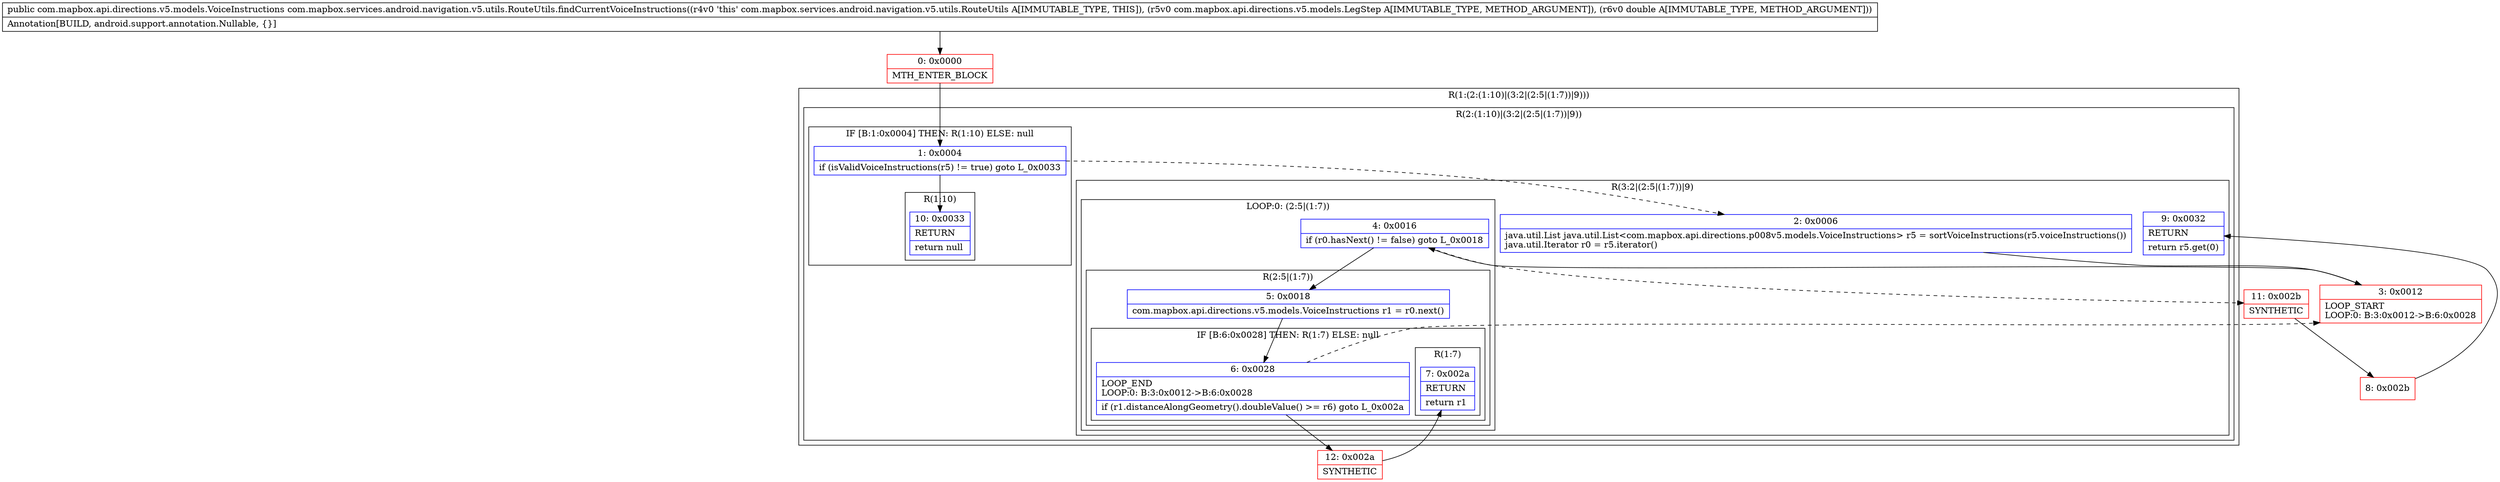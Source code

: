 digraph "CFG forcom.mapbox.services.android.navigation.v5.utils.RouteUtils.findCurrentVoiceInstructions(Lcom\/mapbox\/api\/directions\/v5\/models\/LegStep;D)Lcom\/mapbox\/api\/directions\/v5\/models\/VoiceInstructions;" {
subgraph cluster_Region_1929489228 {
label = "R(1:(2:(1:10)|(3:2|(2:5|(1:7))|9)))";
node [shape=record,color=blue];
subgraph cluster_Region_2005500883 {
label = "R(2:(1:10)|(3:2|(2:5|(1:7))|9))";
node [shape=record,color=blue];
subgraph cluster_IfRegion_662937277 {
label = "IF [B:1:0x0004] THEN: R(1:10) ELSE: null";
node [shape=record,color=blue];
Node_1 [shape=record,label="{1\:\ 0x0004|if (isValidVoiceInstructions(r5) != true) goto L_0x0033\l}"];
subgraph cluster_Region_2138896676 {
label = "R(1:10)";
node [shape=record,color=blue];
Node_10 [shape=record,label="{10\:\ 0x0033|RETURN\l|return null\l}"];
}
}
subgraph cluster_Region_1846820324 {
label = "R(3:2|(2:5|(1:7))|9)";
node [shape=record,color=blue];
Node_2 [shape=record,label="{2\:\ 0x0006|java.util.List java.util.List\<com.mapbox.api.directions.p008v5.models.VoiceInstructions\> r5 = sortVoiceInstructions(r5.voiceInstructions())\ljava.util.Iterator r0 = r5.iterator()\l}"];
subgraph cluster_LoopRegion_31028812 {
label = "LOOP:0: (2:5|(1:7))";
node [shape=record,color=blue];
Node_4 [shape=record,label="{4\:\ 0x0016|if (r0.hasNext() != false) goto L_0x0018\l}"];
subgraph cluster_Region_989199039 {
label = "R(2:5|(1:7))";
node [shape=record,color=blue];
Node_5 [shape=record,label="{5\:\ 0x0018|com.mapbox.api.directions.v5.models.VoiceInstructions r1 = r0.next()\l}"];
subgraph cluster_IfRegion_28896554 {
label = "IF [B:6:0x0028] THEN: R(1:7) ELSE: null";
node [shape=record,color=blue];
Node_6 [shape=record,label="{6\:\ 0x0028|LOOP_END\lLOOP:0: B:3:0x0012\-\>B:6:0x0028\l|if (r1.distanceAlongGeometry().doubleValue() \>= r6) goto L_0x002a\l}"];
subgraph cluster_Region_420844000 {
label = "R(1:7)";
node [shape=record,color=blue];
Node_7 [shape=record,label="{7\:\ 0x002a|RETURN\l|return r1\l}"];
}
}
}
}
Node_9 [shape=record,label="{9\:\ 0x0032|RETURN\l|return r5.get(0)\l}"];
}
}
}
Node_0 [shape=record,color=red,label="{0\:\ 0x0000|MTH_ENTER_BLOCK\l}"];
Node_3 [shape=record,color=red,label="{3\:\ 0x0012|LOOP_START\lLOOP:0: B:3:0x0012\-\>B:6:0x0028\l}"];
Node_8 [shape=record,color=red,label="{8\:\ 0x002b}"];
Node_11 [shape=record,color=red,label="{11\:\ 0x002b|SYNTHETIC\l}"];
Node_12 [shape=record,color=red,label="{12\:\ 0x002a|SYNTHETIC\l}"];
MethodNode[shape=record,label="{public com.mapbox.api.directions.v5.models.VoiceInstructions com.mapbox.services.android.navigation.v5.utils.RouteUtils.findCurrentVoiceInstructions((r4v0 'this' com.mapbox.services.android.navigation.v5.utils.RouteUtils A[IMMUTABLE_TYPE, THIS]), (r5v0 com.mapbox.api.directions.v5.models.LegStep A[IMMUTABLE_TYPE, METHOD_ARGUMENT]), (r6v0 double A[IMMUTABLE_TYPE, METHOD_ARGUMENT]))  | Annotation[BUILD, android.support.annotation.Nullable, \{\}]\l}"];
MethodNode -> Node_0;
Node_1 -> Node_2[style=dashed];
Node_1 -> Node_10;
Node_2 -> Node_3;
Node_4 -> Node_5;
Node_4 -> Node_11[style=dashed];
Node_5 -> Node_6;
Node_6 -> Node_3[style=dashed];
Node_6 -> Node_12;
Node_0 -> Node_1;
Node_3 -> Node_4;
Node_8 -> Node_9;
Node_11 -> Node_8;
Node_12 -> Node_7;
}

